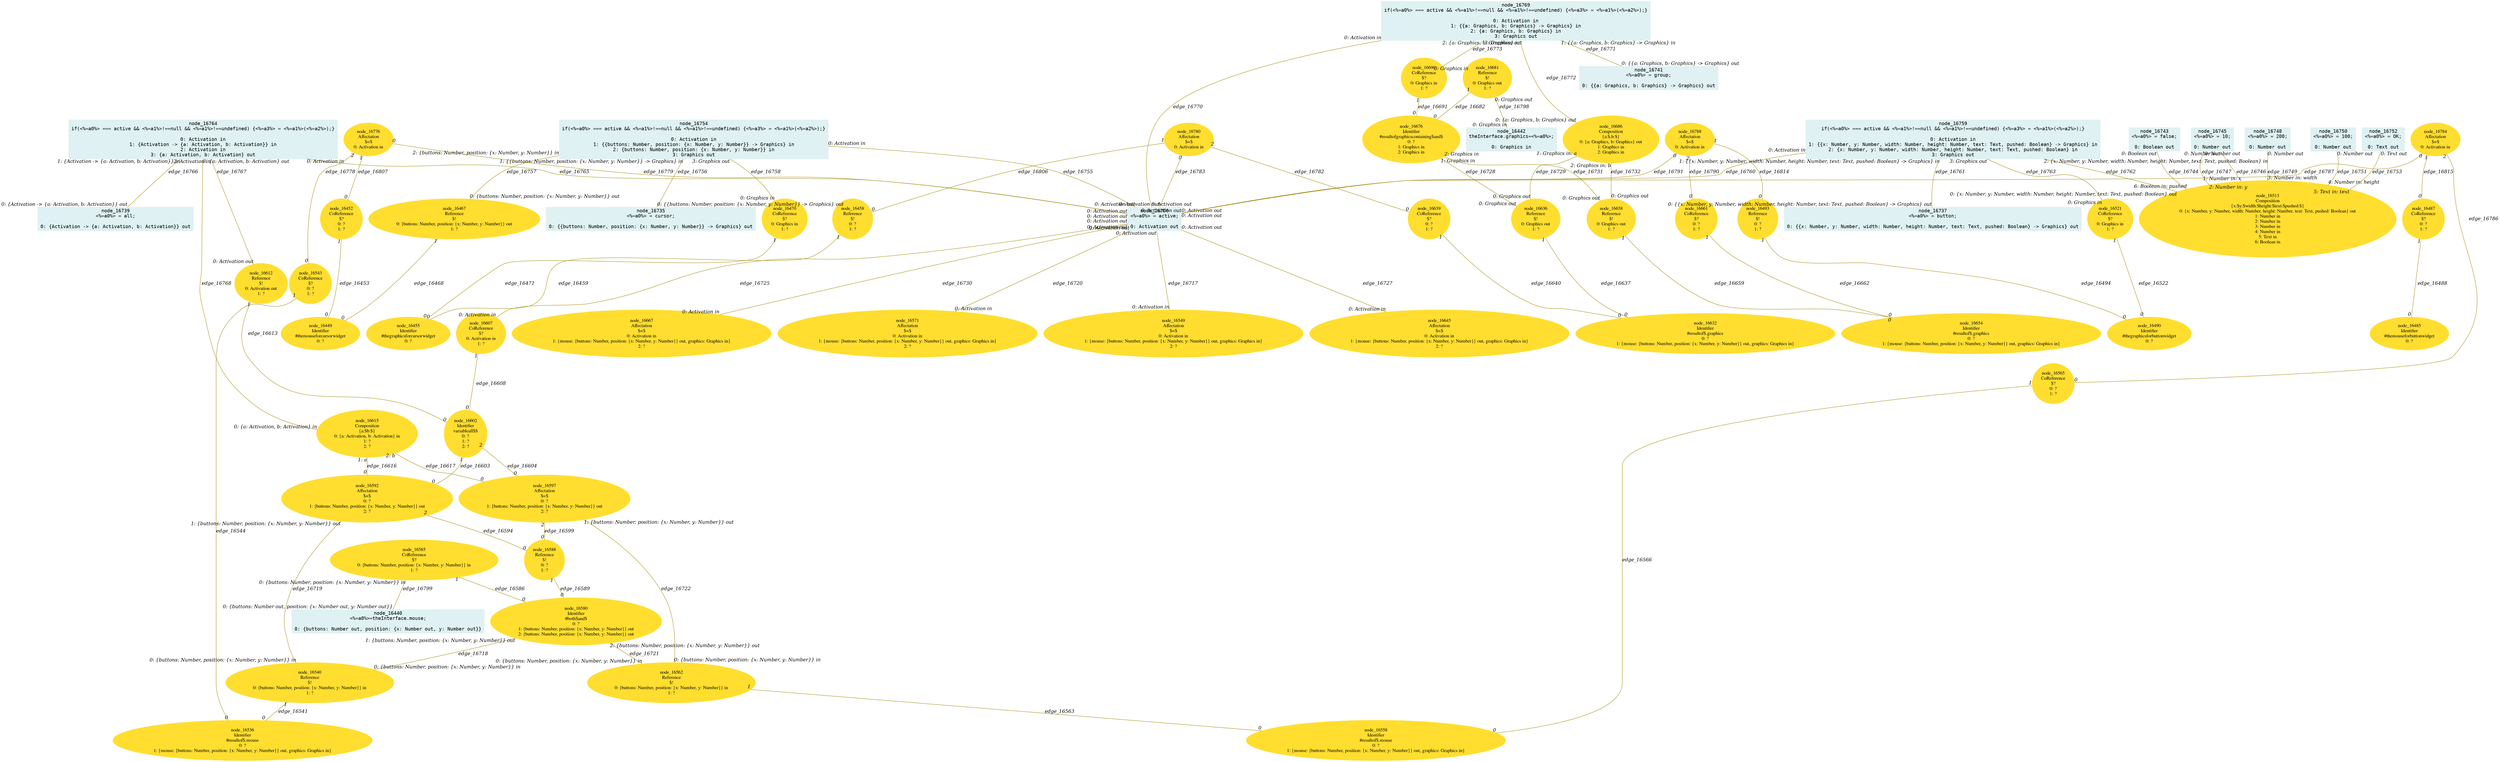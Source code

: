 digraph g{node_16440 [shape="box", style="filled", color="#dff1f2", fontname="Courier", label="node_16440
<%=a0%>=theInterface.mouse;

0: {buttons: Number out, position: {x: Number out, y: Number out}}" ]
node_16442 [shape="box", style="filled", color="#dff1f2", fontname="Courier", label="node_16442
theInterface.graphics=<%=a0%>;

0: Graphics in" ]
node_16449 [shape="ellipse", style="filled", color="#ffde2f", fontname="Times", label="node_16449
Identifier
#themouseforcursorwidget
0: ?" ]
node_16452 [shape="ellipse", style="filled", color="#ffde2f", fontname="Times", label="node_16452
CoReference
$?
0: ?
1: ?" ]
node_16455 [shape="ellipse", style="filled", color="#ffde2f", fontname="Times", label="node_16455
Identifier
#thegraphicsforcursorwidget
0: ?" ]
node_16458 [shape="ellipse", style="filled", color="#ffde2f", fontname="Times", label="node_16458
Reference
$!
0: ?
1: ?" ]
node_16467 [shape="ellipse", style="filled", color="#ffde2f", fontname="Times", label="node_16467
Reference
$!
0: {buttons: Number, position: {x: Number, y: Number}} out
1: ?" ]
node_16470 [shape="ellipse", style="filled", color="#ffde2f", fontname="Times", label="node_16470
CoReference
$?
0: Graphics in
1: ?" ]
node_16485 [shape="ellipse", style="filled", color="#ffde2f", fontname="Times", label="node_16485
Identifier
#themouseforbuttonwidget
0: ?" ]
node_16487 [shape="ellipse", style="filled", color="#ffde2f", fontname="Times", label="node_16487
CoReference
$?
0: ?
1: ?" ]
node_16490 [shape="ellipse", style="filled", color="#ffde2f", fontname="Times", label="node_16490
Identifier
#thegraphicsforbuttonwidget
0: ?" ]
node_16493 [shape="ellipse", style="filled", color="#ffde2f", fontname="Times", label="node_16493
Reference
$!
0: ?
1: ?" ]
node_16513 [shape="ellipse", style="filled", color="#ffde2f", fontname="Times", label="node_16513
Composition
{x:$y:$width:$height:$text:$pushed:$}
0: {x: Number, y: Number, width: Number, height: Number, text: Text, pushed: Boolean} out
1: Number in
2: Number in
3: Number in
4: Number in
5: Text in
6: Boolean in" ]
node_16521 [shape="ellipse", style="filled", color="#ffde2f", fontname="Times", label="node_16521
CoReference
$?
0: Graphics in
1: ?" ]
node_16536 [shape="ellipse", style="filled", color="#ffde2f", fontname="Times", label="node_16536
Identifier
#resultof$.mouse
0: ?
1: {mouse: {buttons: Number, position: {x: Number, y: Number}} out, graphics: Graphics in}" ]
node_16540 [shape="ellipse", style="filled", color="#ffde2f", fontname="Times", label="node_16540
Reference
$!
0: {buttons: Number, position: {x: Number, y: Number}} in
1: ?" ]
node_16543 [shape="ellipse", style="filled", color="#ffde2f", fontname="Times", label="node_16543
CoReference
$?
0: ?
1: ?" ]
node_16549 [shape="ellipse", style="filled", color="#ffde2f", fontname="Times", label="node_16549
Affectation
$=$
0: Activation in
1: {mouse: {buttons: Number, position: {x: Number, y: Number}} out, graphics: Graphics in}
2: ?" ]
node_16558 [shape="ellipse", style="filled", color="#ffde2f", fontname="Times", label="node_16558
Identifier
#resultof$.mouse
0: ?
1: {mouse: {buttons: Number, position: {x: Number, y: Number}} out, graphics: Graphics in}" ]
node_16562 [shape="ellipse", style="filled", color="#ffde2f", fontname="Times", label="node_16562
Reference
$!
0: {buttons: Number, position: {x: Number, y: Number}} in
1: ?" ]
node_16565 [shape="ellipse", style="filled", color="#ffde2f", fontname="Times", label="node_16565
CoReference
$?
0: ?
1: ?" ]
node_16571 [shape="ellipse", style="filled", color="#ffde2f", fontname="Times", label="node_16571
Affectation
$=$
0: Activation in
1: {mouse: {buttons: Number, position: {x: Number, y: Number}} out, graphics: Graphics in}
2: ?" ]
node_16580 [shape="ellipse", style="filled", color="#ffde2f", fontname="Times", label="node_16580
Identifier
#both$and$
0: ?
1: {buttons: Number, position: {x: Number, y: Number}} out
2: {buttons: Number, position: {x: Number, y: Number}} out" ]
node_16585 [shape="ellipse", style="filled", color="#ffde2f", fontname="Times", label="node_16585
CoReference
$?
0: {buttons: Number, position: {x: Number, y: Number}} in
1: ?" ]
node_16588 [shape="ellipse", style="filled", color="#ffde2f", fontname="Times", label="node_16588
Reference
$!
0: ?
1: ?" ]
node_16592 [shape="ellipse", style="filled", color="#ffde2f", fontname="Times", label="node_16592
Affectation
$=$
0: ?
1: {buttons: Number, position: {x: Number, y: Number}} out
2: ?" ]
node_16597 [shape="ellipse", style="filled", color="#ffde2f", fontname="Times", label="node_16597
Affectation
$=$
0: ?
1: {buttons: Number, position: {x: Number, y: Number}} out
2: ?" ]
node_16602 [shape="ellipse", style="filled", color="#ffde2f", fontname="Times", label="node_16602
Identifier
variableall$$
0: ?
1: ?
2: ?" ]
node_16607 [shape="ellipse", style="filled", color="#ffde2f", fontname="Times", label="node_16607
CoReference
$?
0: Activation in
1: ?" ]
node_16612 [shape="ellipse", style="filled", color="#ffde2f", fontname="Times", label="node_16612
Reference
$!
0: Activation out
1: ?" ]
node_16615 [shape="ellipse", style="filled", color="#ffde2f", fontname="Times", label="node_16615
Composition
{a:$b:$}
0: {a: Activation, b: Activation} in
1: ?
2: ?" ]
node_16632 [shape="ellipse", style="filled", color="#ffde2f", fontname="Times", label="node_16632
Identifier
#resultof$.graphics
0: ?
1: {mouse: {buttons: Number, position: {x: Number, y: Number}} out, graphics: Graphics in}" ]
node_16636 [shape="ellipse", style="filled", color="#ffde2f", fontname="Times", label="node_16636
Reference
$!
0: Graphics out
1: ?" ]
node_16639 [shape="ellipse", style="filled", color="#ffde2f", fontname="Times", label="node_16639
CoReference
$?
0: ?
1: ?" ]
node_16645 [shape="ellipse", style="filled", color="#ffde2f", fontname="Times", label="node_16645
Affectation
$=$
0: Activation in
1: {mouse: {buttons: Number, position: {x: Number, y: Number}} out, graphics: Graphics in}
2: ?" ]
node_16654 [shape="ellipse", style="filled", color="#ffde2f", fontname="Times", label="node_16654
Identifier
#resultof$.graphics
0: ?
1: {mouse: {buttons: Number, position: {x: Number, y: Number}} out, graphics: Graphics in}" ]
node_16658 [shape="ellipse", style="filled", color="#ffde2f", fontname="Times", label="node_16658
Reference
$!
0: Graphics out
1: ?" ]
node_16661 [shape="ellipse", style="filled", color="#ffde2f", fontname="Times", label="node_16661
CoReference
$?
0: ?
1: ?" ]
node_16667 [shape="ellipse", style="filled", color="#ffde2f", fontname="Times", label="node_16667
Affectation
$=$
0: Activation in
1: {mouse: {buttons: Number, position: {x: Number, y: Number}} out, graphics: Graphics in}
2: ?" ]
node_16676 [shape="ellipse", style="filled", color="#ffde2f", fontname="Times", label="node_16676
Identifier
#resultofgraphicscontaining$and$
0: ?
1: Graphics in
2: Graphics in" ]
node_16681 [shape="ellipse", style="filled", color="#ffde2f", fontname="Times", label="node_16681
Reference
$!
0: Graphics out
1: ?" ]
node_16686 [shape="ellipse", style="filled", color="#ffde2f", fontname="Times", label="node_16686
Composition
{a:$,b:$}
0: {a: Graphics, b: Graphics} out
1: Graphics in
2: Graphics in" ]
node_16690 [shape="ellipse", style="filled", color="#ffde2f", fontname="Times", label="node_16690
CoReference
$?
0: Graphics in
1: ?" ]
node_16706 [shape="box", style="filled", color="#dff1f2", fontname="Courier", label="node_16706
<%=a0%> = active;

0: Activation out" ]
node_16735 [shape="box", style="filled", color="#dff1f2", fontname="Courier", label="node_16735
<%=a0%> = cursor;

0: {{buttons: Number, position: {x: Number, y: Number}} -> Graphics} out" ]
node_16737 [shape="box", style="filled", color="#dff1f2", fontname="Courier", label="node_16737
<%=a0%> = button;

0: {{x: Number, y: Number, width: Number, height: Number, text: Text, pushed: Boolean} -> Graphics} out" ]
node_16739 [shape="box", style="filled", color="#dff1f2", fontname="Courier", label="node_16739
<%=a0%> = all;

0: {Activation -> {a: Activation, b: Activation}} out" ]
node_16741 [shape="box", style="filled", color="#dff1f2", fontname="Courier", label="node_16741
<%=a0%> = group;

0: {{a: Graphics, b: Graphics} -> Graphics} out" ]
node_16743 [shape="box", style="filled", color="#dff1f2", fontname="Courier", label="node_16743
<%=a0%> = false;

0: Boolean out" ]
node_16745 [shape="box", style="filled", color="#dff1f2", fontname="Courier", label="node_16745
<%=a0%> = 10;

0: Number out" ]
node_16748 [shape="box", style="filled", color="#dff1f2", fontname="Courier", label="node_16748
<%=a0%> = 200;

0: Number out" ]
node_16750 [shape="box", style="filled", color="#dff1f2", fontname="Courier", label="node_16750
<%=a0%> = 100;

0: Number out" ]
node_16752 [shape="box", style="filled", color="#dff1f2", fontname="Courier", label="node_16752
<%=a0%> = OK;

0: Text out" ]
node_16754 [shape="box", style="filled", color="#dff1f2", fontname="Courier", label="node_16754
if(<%=a0%> === active && <%=a1%>!==null && <%=a1%>!==undefined) {<%=a3%> = <%=a1%>(<%=a2%>);}

0: Activation in
1: {{buttons: Number, position: {x: Number, y: Number}} -> Graphics} in
2: {buttons: Number, position: {x: Number, y: Number}} in
3: Graphics out" ]
node_16759 [shape="box", style="filled", color="#dff1f2", fontname="Courier", label="node_16759
if(<%=a0%> === active && <%=a1%>!==null && <%=a1%>!==undefined) {<%=a3%> = <%=a1%>(<%=a2%>);}

0: Activation in
1: {{x: Number, y: Number, width: Number, height: Number, text: Text, pushed: Boolean} -> Graphics} in
2: {x: Number, y: Number, width: Number, height: Number, text: Text, pushed: Boolean} in
3: Graphics out" ]
node_16764 [shape="box", style="filled", color="#dff1f2", fontname="Courier", label="node_16764
if(<%=a0%> === active && <%=a1%>!==null && <%=a1%>!==undefined) {<%=a3%> = <%=a1%>(<%=a2%>);}

0: Activation in
1: {Activation -> {a: Activation, b: Activation}} in
2: Activation in
3: {a: Activation, b: Activation} out" ]
node_16769 [shape="box", style="filled", color="#dff1f2", fontname="Courier", label="node_16769
if(<%=a0%> === active && <%=a1%>!==null && <%=a1%>!==undefined) {<%=a3%> = <%=a1%>(<%=a2%>);}

0: Activation in
1: {{a: Graphics, b: Graphics} -> Graphics} in
2: {a: Graphics, b: Graphics} in
3: Graphics out" ]
node_16776 [shape="ellipse", style="filled", color="#ffde2f", fontname="Times", label="node_16776
Affectation
$=$
0: Activation in" ]
node_16780 [shape="ellipse", style="filled", color="#ffde2f", fontname="Times", label="node_16780
Affectation
$=$
0: Activation in" ]
node_16784 [shape="ellipse", style="filled", color="#ffde2f", fontname="Times", label="node_16784
Affectation
$=$
0: Activation in" ]
node_16788 [shape="ellipse", style="filled", color="#ffde2f", fontname="Times", label="node_16788
Affectation
$=$
0: Activation in" ]
node_16452 -> node_16449 [dir=none, arrowHead=none, fontname="Times-Italic", arrowsize=1, color="#9d8400", label="edge_16453",  headlabel="0", taillabel="1" ]
node_16458 -> node_16455 [dir=none, arrowHead=none, fontname="Times-Italic", arrowsize=1, color="#9d8400", label="edge_16459",  headlabel="0", taillabel="1" ]
node_16467 -> node_16449 [dir=none, arrowHead=none, fontname="Times-Italic", arrowsize=1, color="#9d8400", label="edge_16468",  headlabel="0", taillabel="1" ]
node_16470 -> node_16455 [dir=none, arrowHead=none, fontname="Times-Italic", arrowsize=1, color="#9d8400", label="edge_16471",  headlabel="0", taillabel="1" ]
node_16487 -> node_16485 [dir=none, arrowHead=none, fontname="Times-Italic", arrowsize=1, color="#9d8400", label="edge_16488",  headlabel="0", taillabel="1" ]
node_16493 -> node_16490 [dir=none, arrowHead=none, fontname="Times-Italic", arrowsize=1, color="#9d8400", label="edge_16494",  headlabel="0", taillabel="1" ]
node_16521 -> node_16490 [dir=none, arrowHead=none, fontname="Times-Italic", arrowsize=1, color="#9d8400", label="edge_16522",  headlabel="0", taillabel="1" ]
node_16540 -> node_16536 [dir=none, arrowHead=none, fontname="Times-Italic", arrowsize=1, color="#9d8400", label="edge_16541",  headlabel="0", taillabel="1" ]
node_16543 -> node_16536 [dir=none, arrowHead=none, fontname="Times-Italic", arrowsize=1, color="#9d8400", label="edge_16544",  headlabel="0", taillabel="1" ]
node_16562 -> node_16558 [dir=none, arrowHead=none, fontname="Times-Italic", arrowsize=1, color="#9d8400", label="edge_16563",  headlabel="0", taillabel="1" ]
node_16565 -> node_16558 [dir=none, arrowHead=none, fontname="Times-Italic", arrowsize=1, color="#9d8400", label="edge_16566",  headlabel="0", taillabel="1" ]
node_16585 -> node_16580 [dir=none, arrowHead=none, fontname="Times-Italic", arrowsize=1, color="#9d8400", label="edge_16586",  headlabel="0", taillabel="1" ]
node_16588 -> node_16580 [dir=none, arrowHead=none, fontname="Times-Italic", arrowsize=1, color="#9d8400", label="edge_16589",  headlabel="0", taillabel="1" ]
node_16592 -> node_16588 [dir=none, arrowHead=none, fontname="Times-Italic", arrowsize=1, color="#9d8400", label="edge_16594",  headlabel="0", taillabel="2" ]
node_16597 -> node_16588 [dir=none, arrowHead=none, fontname="Times-Italic", arrowsize=1, color="#9d8400", label="edge_16599",  headlabel="0", taillabel="2" ]
node_16602 -> node_16592 [dir=none, arrowHead=none, fontname="Times-Italic", arrowsize=1, color="#9d8400", label="edge_16603",  headlabel="0", taillabel="1" ]
node_16602 -> node_16597 [dir=none, arrowHead=none, fontname="Times-Italic", arrowsize=1, color="#9d8400", label="edge_16604",  headlabel="0", taillabel="2" ]
node_16607 -> node_16602 [dir=none, arrowHead=none, fontname="Times-Italic", arrowsize=1, color="#9d8400", label="edge_16608",  headlabel="0", taillabel="1" ]
node_16612 -> node_16602 [dir=none, arrowHead=none, fontname="Times-Italic", arrowsize=1, color="#9d8400", label="edge_16613",  headlabel="0", taillabel="1" ]
node_16615 -> node_16592 [dir=none, arrowHead=none, fontname="Times-Italic", arrowsize=1, color="#9d8400", label="edge_16616",  headlabel="0", taillabel="1: a" ]
node_16615 -> node_16597 [dir=none, arrowHead=none, fontname="Times-Italic", arrowsize=1, color="#9d8400", label="edge_16617",  headlabel="0", taillabel="2: b" ]
node_16636 -> node_16632 [dir=none, arrowHead=none, fontname="Times-Italic", arrowsize=1, color="#9d8400", label="edge_16637",  headlabel="0", taillabel="1" ]
node_16639 -> node_16632 [dir=none, arrowHead=none, fontname="Times-Italic", arrowsize=1, color="#9d8400", label="edge_16640",  headlabel="0", taillabel="1" ]
node_16658 -> node_16654 [dir=none, arrowHead=none, fontname="Times-Italic", arrowsize=1, color="#9d8400", label="edge_16659",  headlabel="0", taillabel="1" ]
node_16661 -> node_16654 [dir=none, arrowHead=none, fontname="Times-Italic", arrowsize=1, color="#9d8400", label="edge_16662",  headlabel="0", taillabel="1" ]
node_16681 -> node_16676 [dir=none, arrowHead=none, fontname="Times-Italic", arrowsize=1, color="#9d8400", label="edge_16682",  headlabel="0", taillabel="1" ]
node_16690 -> node_16676 [dir=none, arrowHead=none, fontname="Times-Italic", arrowsize=1, color="#9d8400", label="edge_16691",  headlabel="0", taillabel="1" ]
node_16706 -> node_16549 [dir=none, arrowHead=none, fontname="Times-Italic", arrowsize=1, color="#9d8400", label="edge_16717",  headlabel="0: Activation in", taillabel="0: Activation out" ]
node_16580 -> node_16540 [dir=none, arrowHead=none, fontname="Times-Italic", arrowsize=1, color="#9d8400", label="edge_16718",  headlabel="0: {buttons: Number, position: {x: Number, y: Number}} in", taillabel="1: {buttons: Number, position: {x: Number, y: Number}} out" ]
node_16592 -> node_16540 [dir=none, arrowHead=none, fontname="Times-Italic", arrowsize=1, color="#9d8400", label="edge_16719",  headlabel="0: {buttons: Number, position: {x: Number, y: Number}} in", taillabel="1: {buttons: Number, position: {x: Number, y: Number}} out" ]
node_16706 -> node_16571 [dir=none, arrowHead=none, fontname="Times-Italic", arrowsize=1, color="#9d8400", label="edge_16720",  headlabel="0: Activation in", taillabel="0: Activation out" ]
node_16580 -> node_16562 [dir=none, arrowHead=none, fontname="Times-Italic", arrowsize=1, color="#9d8400", label="edge_16721",  headlabel="0: {buttons: Number, position: {x: Number, y: Number}} in", taillabel="2: {buttons: Number, position: {x: Number, y: Number}} out" ]
node_16597 -> node_16562 [dir=none, arrowHead=none, fontname="Times-Italic", arrowsize=1, color="#9d8400", label="edge_16722",  headlabel="0: {buttons: Number, position: {x: Number, y: Number}} in", taillabel="1: {buttons: Number, position: {x: Number, y: Number}} out" ]
node_16706 -> node_16607 [dir=none, arrowHead=none, fontname="Times-Italic", arrowsize=1, color="#9d8400", label="edge_16725",  headlabel="0: Activation in", taillabel="0: Activation out" ]
node_16706 -> node_16645 [dir=none, arrowHead=none, fontname="Times-Italic", arrowsize=1, color="#9d8400", label="edge_16727",  headlabel="0: Activation in", taillabel="0: Activation out" ]
node_16676 -> node_16636 [dir=none, arrowHead=none, fontname="Times-Italic", arrowsize=1, color="#9d8400", label="edge_16728",  headlabel="0: Graphics out", taillabel="1: Graphics in" ]
node_16686 -> node_16636 [dir=none, arrowHead=none, fontname="Times-Italic", arrowsize=1, color="#9d8400", label="edge_16729",  headlabel="0: Graphics out", taillabel="1: Graphics in: a" ]
node_16706 -> node_16667 [dir=none, arrowHead=none, fontname="Times-Italic", arrowsize=1, color="#9d8400", label="edge_16730",  headlabel="0: Activation in", taillabel="0: Activation out" ]
node_16676 -> node_16658 [dir=none, arrowHead=none, fontname="Times-Italic", arrowsize=1, color="#9d8400", label="edge_16731",  headlabel="0: Graphics out", taillabel="2: Graphics in" ]
node_16686 -> node_16658 [dir=none, arrowHead=none, fontname="Times-Italic", arrowsize=1, color="#9d8400", label="edge_16732",  headlabel="0: Graphics out", taillabel="2: Graphics in: b" ]
node_16743 -> node_16513 [dir=none, arrowHead=none, fontname="Times-Italic", arrowsize=1, color="#9d8400", label="edge_16744",  headlabel="6: Boolean in: pushed", taillabel="0: Boolean out" ]
node_16745 -> node_16513 [dir=none, arrowHead=none, fontname="Times-Italic", arrowsize=1, color="#9d8400", label="edge_16746",  headlabel="1: Number in: x", taillabel="0: Number out" ]
node_16745 -> node_16513 [dir=none, arrowHead=none, fontname="Times-Italic", arrowsize=1, color="#9d8400", label="edge_16747",  headlabel="2: Number in: y", taillabel="0: Number out" ]
node_16748 -> node_16513 [dir=none, arrowHead=none, fontname="Times-Italic", arrowsize=1, color="#9d8400", label="edge_16749",  headlabel="3: Number in: width", taillabel="0: Number out" ]
node_16750 -> node_16513 [dir=none, arrowHead=none, fontname="Times-Italic", arrowsize=1, color="#9d8400", label="edge_16751",  headlabel="4: Number in: height", taillabel="0: Number out" ]
node_16752 -> node_16513 [dir=none, arrowHead=none, fontname="Times-Italic", arrowsize=1, color="#9d8400", label="edge_16753",  headlabel="5: Text in: text", taillabel="0: Text out" ]
node_16754 -> node_16706 [dir=none, arrowHead=none, fontname="Times-Italic", arrowsize=1, color="#9d8400", label="edge_16755",  headlabel="0: Activation out", taillabel="0: Activation in" ]
node_16754 -> node_16735 [dir=none, arrowHead=none, fontname="Times-Italic", arrowsize=1, color="#9d8400", label="edge_16756",  headlabel="0: {{buttons: Number, position: {x: Number, y: Number}} -> Graphics} out", taillabel="1: {{buttons: Number, position: {x: Number, y: Number}} -> Graphics} in" ]
node_16754 -> node_16467 [dir=none, arrowHead=none, fontname="Times-Italic", arrowsize=1, color="#9d8400", label="edge_16757",  headlabel="0: {buttons: Number, position: {x: Number, y: Number}} out", taillabel="2: {buttons: Number, position: {x: Number, y: Number}} in" ]
node_16754 -> node_16470 [dir=none, arrowHead=none, fontname="Times-Italic", arrowsize=1, color="#9d8400", label="edge_16758",  headlabel="0: Graphics in", taillabel="3: Graphics out" ]
node_16759 -> node_16706 [dir=none, arrowHead=none, fontname="Times-Italic", arrowsize=1, color="#9d8400", label="edge_16760",  headlabel="0: Activation out", taillabel="0: Activation in" ]
node_16759 -> node_16737 [dir=none, arrowHead=none, fontname="Times-Italic", arrowsize=1, color="#9d8400", label="edge_16761",  headlabel="0: {{x: Number, y: Number, width: Number, height: Number, text: Text, pushed: Boolean} -> Graphics} out", taillabel="1: {{x: Number, y: Number, width: Number, height: Number, text: Text, pushed: Boolean} -> Graphics} in" ]
node_16759 -> node_16513 [dir=none, arrowHead=none, fontname="Times-Italic", arrowsize=1, color="#9d8400", label="edge_16762",  headlabel="0: {x: Number, y: Number, width: Number, height: Number, text: Text, pushed: Boolean} out", taillabel="2: {x: Number, y: Number, width: Number, height: Number, text: Text, pushed: Boolean} in" ]
node_16759 -> node_16521 [dir=none, arrowHead=none, fontname="Times-Italic", arrowsize=1, color="#9d8400", label="edge_16763",  headlabel="0: Graphics in", taillabel="3: Graphics out" ]
node_16764 -> node_16706 [dir=none, arrowHead=none, fontname="Times-Italic", arrowsize=1, color="#9d8400", label="edge_16765",  headlabel="0: Activation out", taillabel="0: Activation in" ]
node_16764 -> node_16739 [dir=none, arrowHead=none, fontname="Times-Italic", arrowsize=1, color="#9d8400", label="edge_16766",  headlabel="0: {Activation -> {a: Activation, b: Activation}} out", taillabel="1: {Activation -> {a: Activation, b: Activation}} in" ]
node_16764 -> node_16612 [dir=none, arrowHead=none, fontname="Times-Italic", arrowsize=1, color="#9d8400", label="edge_16767",  headlabel="0: Activation out", taillabel="2: Activation in" ]
node_16764 -> node_16615 [dir=none, arrowHead=none, fontname="Times-Italic", arrowsize=1, color="#9d8400", label="edge_16768",  headlabel="0: {a: Activation, b: Activation} in", taillabel="3: {a: Activation, b: Activation} out" ]
node_16769 -> node_16706 [dir=none, arrowHead=none, fontname="Times-Italic", arrowsize=1, color="#9d8400", label="edge_16770",  headlabel="0: Activation out", taillabel="0: Activation in" ]
node_16769 -> node_16741 [dir=none, arrowHead=none, fontname="Times-Italic", arrowsize=1, color="#9d8400", label="edge_16771",  headlabel="0: {{a: Graphics, b: Graphics} -> Graphics} out", taillabel="1: {{a: Graphics, b: Graphics} -> Graphics} in" ]
node_16769 -> node_16686 [dir=none, arrowHead=none, fontname="Times-Italic", arrowsize=1, color="#9d8400", label="edge_16772",  headlabel="0: {a: Graphics, b: Graphics} out", taillabel="2: {a: Graphics, b: Graphics} in" ]
node_16769 -> node_16690 [dir=none, arrowHead=none, fontname="Times-Italic", arrowsize=1, color="#9d8400", label="edge_16773",  headlabel="0: Graphics in", taillabel="3: Graphics out" ]
node_16776 -> node_16543 [dir=none, arrowHead=none, fontname="Times-Italic", arrowsize=1, color="#9d8400", label="edge_16778",  headlabel="0", taillabel="2" ]
node_16776 -> node_16706 [dir=none, arrowHead=none, fontname="Times-Italic", arrowsize=1, color="#9d8400", label="edge_16779",  headlabel="0: Activation out", taillabel="0" ]
node_16780 -> node_16639 [dir=none, arrowHead=none, fontname="Times-Italic", arrowsize=1, color="#9d8400", label="edge_16782",  headlabel="0", taillabel="2" ]
node_16780 -> node_16706 [dir=none, arrowHead=none, fontname="Times-Italic", arrowsize=1, color="#9d8400", label="edge_16783",  headlabel="0: Activation out", taillabel="0" ]
node_16784 -> node_16565 [dir=none, arrowHead=none, fontname="Times-Italic", arrowsize=1, color="#9d8400", label="edge_16786",  headlabel="0", taillabel="2" ]
node_16784 -> node_16706 [dir=none, arrowHead=none, fontname="Times-Italic", arrowsize=1, color="#9d8400", label="edge_16787",  headlabel="0: Activation out", taillabel="0" ]
node_16788 -> node_16661 [dir=none, arrowHead=none, fontname="Times-Italic", arrowsize=1, color="#9d8400", label="edge_16790",  headlabel="0", taillabel="2" ]
node_16788 -> node_16706 [dir=none, arrowHead=none, fontname="Times-Italic", arrowsize=1, color="#9d8400", label="edge_16791",  headlabel="0: Activation out", taillabel="0" ]
node_16681 -> node_16442 [dir=none, arrowHead=none, fontname="Times-Italic", arrowsize=1, color="#9d8400", label="edge_16798",  headlabel="0: Graphics in", taillabel="0: Graphics out" ]
node_16585 -> node_16440 [dir=none, arrowHead=none, fontname="Times-Italic", arrowsize=1, color="#9d8400", label="edge_16799",  headlabel="0: {buttons: Number out, position: {x: Number out, y: Number out}}", taillabel="0: {buttons: Number, position: {x: Number, y: Number}} in" ]
node_16780 -> node_16458 [dir=none, arrowHead=none, fontname="Times-Italic", arrowsize=1, color="#9d8400", label="edge_16806",  headlabel="0", taillabel="1" ]
node_16776 -> node_16452 [dir=none, arrowHead=none, fontname="Times-Italic", arrowsize=1, color="#9d8400", label="edge_16807",  headlabel="0", taillabel="1" ]
node_16788 -> node_16493 [dir=none, arrowHead=none, fontname="Times-Italic", arrowsize=1, color="#9d8400", label="edge_16814",  headlabel="0", taillabel="1" ]
node_16784 -> node_16487 [dir=none, arrowHead=none, fontname="Times-Italic", arrowsize=1, color="#9d8400", label="edge_16815",  headlabel="0", taillabel="1" ]
}
